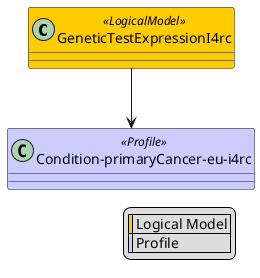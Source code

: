 @startuml
skinparam class {
    BackgroundColor<<LogicalModel>> #FFCC00
    BackgroundColor<<Profile>> #CCCCFF
}
skinparam linetype ortho
legend right
  | <#FFCC00> | Logical Model |
  | <#CCCCFF> | Profile |
endlegend
class "GeneticTestExpressionI4rc" <<LogicalModel>> [[StructureDefinition-GeneticTestExpressionI4rc.html]]
class "Condition-primaryCancer-eu-i4rc" <<Profile>> [[StructureDefinition-Condition-primaryCancer-eu-i4rc.html]]
"GeneticTestExpressionI4rc" --> "Condition-primaryCancer-eu-i4rc"
@enduml